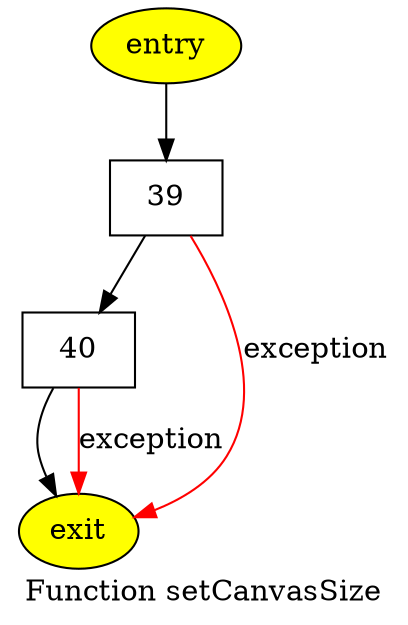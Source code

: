 digraph CFG {
node [shape="box"]
label = "Function setCanvasSize"
n36 [label="entry", shape="ellipse", style="filled", fillcolor="yellow"]
n37 [label="39"]
n38 [label="40"]
n39 [label="exit", shape="ellipse", style="filled", fillcolor="yellow"]
n36 -> n37 []
n37 -> n38 []
n37 -> n39 [color="red", label="exception"]
n38 -> n39 []
n38 -> n39 [color="red", label="exception"]
}